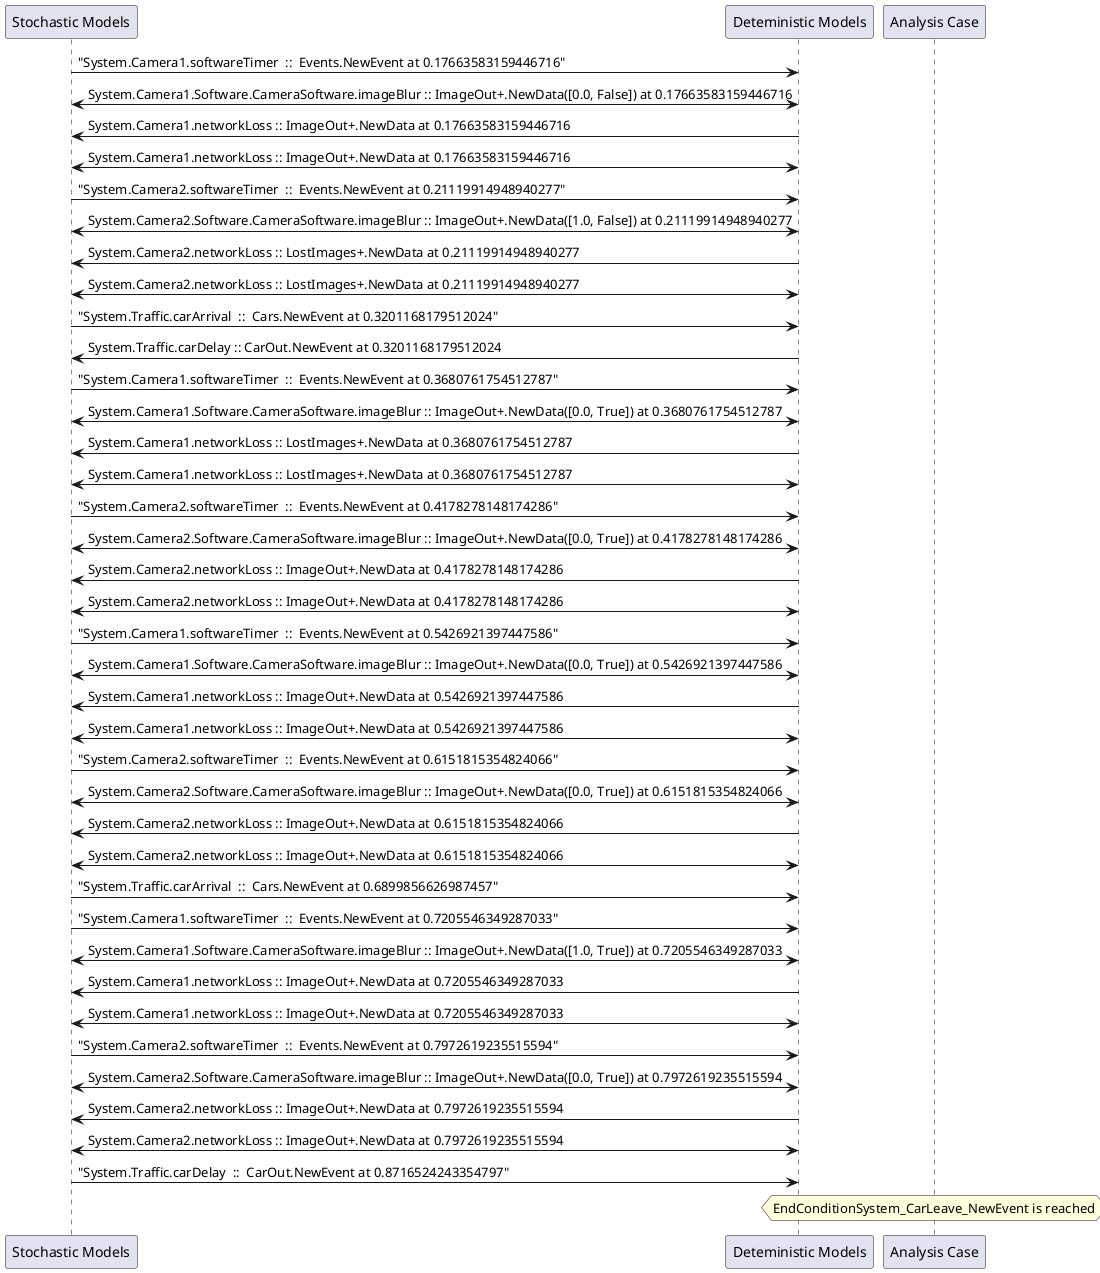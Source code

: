 
	@startuml
	participant "Stochastic Models" as stochmodel
	participant "Deteministic Models" as detmodel
	participant "Analysis Case" as analysis
	{18491_stop} stochmodel -> detmodel : "System.Camera1.softwareTimer  ::  Events.NewEvent at 0.17663583159446716"
detmodel <-> stochmodel : System.Camera1.Software.CameraSoftware.imageBlur :: ImageOut+.NewData([0.0, False]) at 0.17663583159446716
detmodel -> stochmodel : System.Camera1.networkLoss :: ImageOut+.NewData at 0.17663583159446716
detmodel <-> stochmodel : System.Camera1.networkLoss :: ImageOut+.NewData at 0.17663583159446716
{18507_stop} stochmodel -> detmodel : "System.Camera2.softwareTimer  ::  Events.NewEvent at 0.21119914948940277"
detmodel <-> stochmodel : System.Camera2.Software.CameraSoftware.imageBlur :: ImageOut+.NewData([1.0, False]) at 0.21119914948940277
detmodel -> stochmodel : System.Camera2.networkLoss :: LostImages+.NewData at 0.21119914948940277
detmodel <-> stochmodel : System.Camera2.networkLoss :: LostImages+.NewData at 0.21119914948940277
{18523_stop} stochmodel -> detmodel : "System.Traffic.carArrival  ::  Cars.NewEvent at 0.3201168179512024"
{18536_start} detmodel -> stochmodel : System.Traffic.carDelay :: CarOut.NewEvent at 0.3201168179512024
{18492_stop} stochmodel -> detmodel : "System.Camera1.softwareTimer  ::  Events.NewEvent at 0.3680761754512787"
detmodel <-> stochmodel : System.Camera1.Software.CameraSoftware.imageBlur :: ImageOut+.NewData([0.0, True]) at 0.3680761754512787
detmodel -> stochmodel : System.Camera1.networkLoss :: LostImages+.NewData at 0.3680761754512787
detmodel <-> stochmodel : System.Camera1.networkLoss :: LostImages+.NewData at 0.3680761754512787
{18508_stop} stochmodel -> detmodel : "System.Camera2.softwareTimer  ::  Events.NewEvent at 0.4178278148174286"
detmodel <-> stochmodel : System.Camera2.Software.CameraSoftware.imageBlur :: ImageOut+.NewData([0.0, True]) at 0.4178278148174286
detmodel -> stochmodel : System.Camera2.networkLoss :: ImageOut+.NewData at 0.4178278148174286
detmodel <-> stochmodel : System.Camera2.networkLoss :: ImageOut+.NewData at 0.4178278148174286
{18493_stop} stochmodel -> detmodel : "System.Camera1.softwareTimer  ::  Events.NewEvent at 0.5426921397447586"
detmodel <-> stochmodel : System.Camera1.Software.CameraSoftware.imageBlur :: ImageOut+.NewData([0.0, True]) at 0.5426921397447586
detmodel -> stochmodel : System.Camera1.networkLoss :: ImageOut+.NewData at 0.5426921397447586
detmodel <-> stochmodel : System.Camera1.networkLoss :: ImageOut+.NewData at 0.5426921397447586
{18509_stop} stochmodel -> detmodel : "System.Camera2.softwareTimer  ::  Events.NewEvent at 0.6151815354824066"
detmodel <-> stochmodel : System.Camera2.Software.CameraSoftware.imageBlur :: ImageOut+.NewData([0.0, True]) at 0.6151815354824066
detmodel -> stochmodel : System.Camera2.networkLoss :: ImageOut+.NewData at 0.6151815354824066
detmodel <-> stochmodel : System.Camera2.networkLoss :: ImageOut+.NewData at 0.6151815354824066
{18524_stop} stochmodel -> detmodel : "System.Traffic.carArrival  ::  Cars.NewEvent at 0.6899856626987457"
{18494_stop} stochmodel -> detmodel : "System.Camera1.softwareTimer  ::  Events.NewEvent at 0.7205546349287033"
detmodel <-> stochmodel : System.Camera1.Software.CameraSoftware.imageBlur :: ImageOut+.NewData([1.0, True]) at 0.7205546349287033
detmodel -> stochmodel : System.Camera1.networkLoss :: ImageOut+.NewData at 0.7205546349287033
detmodel <-> stochmodel : System.Camera1.networkLoss :: ImageOut+.NewData at 0.7205546349287033
{18510_stop} stochmodel -> detmodel : "System.Camera2.softwareTimer  ::  Events.NewEvent at 0.7972619235515594"
detmodel <-> stochmodel : System.Camera2.Software.CameraSoftware.imageBlur :: ImageOut+.NewData([0.0, True]) at 0.7972619235515594
detmodel -> stochmodel : System.Camera2.networkLoss :: ImageOut+.NewData at 0.7972619235515594
detmodel <-> stochmodel : System.Camera2.networkLoss :: ImageOut+.NewData at 0.7972619235515594
{18536_stop} stochmodel -> detmodel : "System.Traffic.carDelay  ::  CarOut.NewEvent at 0.8716524243354797"
{18536_start} <-> {18536_stop} : delay
hnote over analysis 
EndConditionSystem_CarLeave_NewEvent is reached
endnote
@enduml